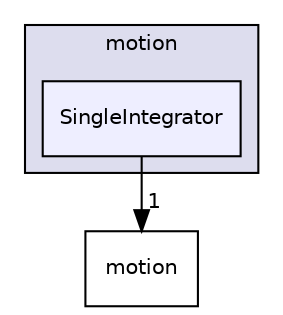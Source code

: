 digraph "/root/scrimmage/scrimmage/include/scrimmage/plugins/motion/SingleIntegrator" {
  compound=true
  node [ fontsize="10", fontname="Helvetica"];
  edge [ labelfontsize="10", labelfontname="Helvetica"];
  subgraph clusterdir_accb3fd3c749527533ae278fdffb4d13 {
    graph [ bgcolor="#ddddee", pencolor="black", label="motion" fontname="Helvetica", fontsize="10", URL="dir_accb3fd3c749527533ae278fdffb4d13.html"]
  dir_50134c94be64bce1e7267cdc0b8b526f [shape=box, label="SingleIntegrator", style="filled", fillcolor="#eeeeff", pencolor="black", URL="dir_50134c94be64bce1e7267cdc0b8b526f.html"];
  }
  dir_225ac9950e75cf8b57b2a00ffecc8137 [shape=box label="motion" URL="dir_225ac9950e75cf8b57b2a00ffecc8137.html"];
  dir_50134c94be64bce1e7267cdc0b8b526f->dir_225ac9950e75cf8b57b2a00ffecc8137 [headlabel="1", labeldistance=1.5 headhref="dir_000123_000012.html"];
}
